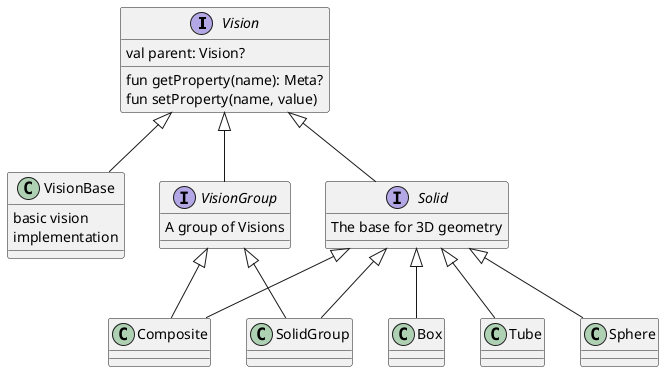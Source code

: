 @startuml
'https://plantuml.com/class-diagram

interface Vision{
    val parent: Vision?
    fun getProperty(name): Meta?
    fun setProperty(name, value)
}

class VisionBase{
    basic vision
    implementation
}
Vision <|-- VisionBase

interface VisionGroup{
    A group of Visions
}
Vision <|-- VisionGroup

interface Solid{
    The base for 3D geometry
}

Vision <|-- Solid

class SolidGroup

Solid <|-- SolidGroup
VisionGroup <|-- SolidGroup

class Composite
Solid <|-- Composite
VisionGroup <|-- Composite

class Box
Solid <|-- Box

class Tube
Solid <|-- Tube

class Sphere
Solid <|-- Sphere

@enduml